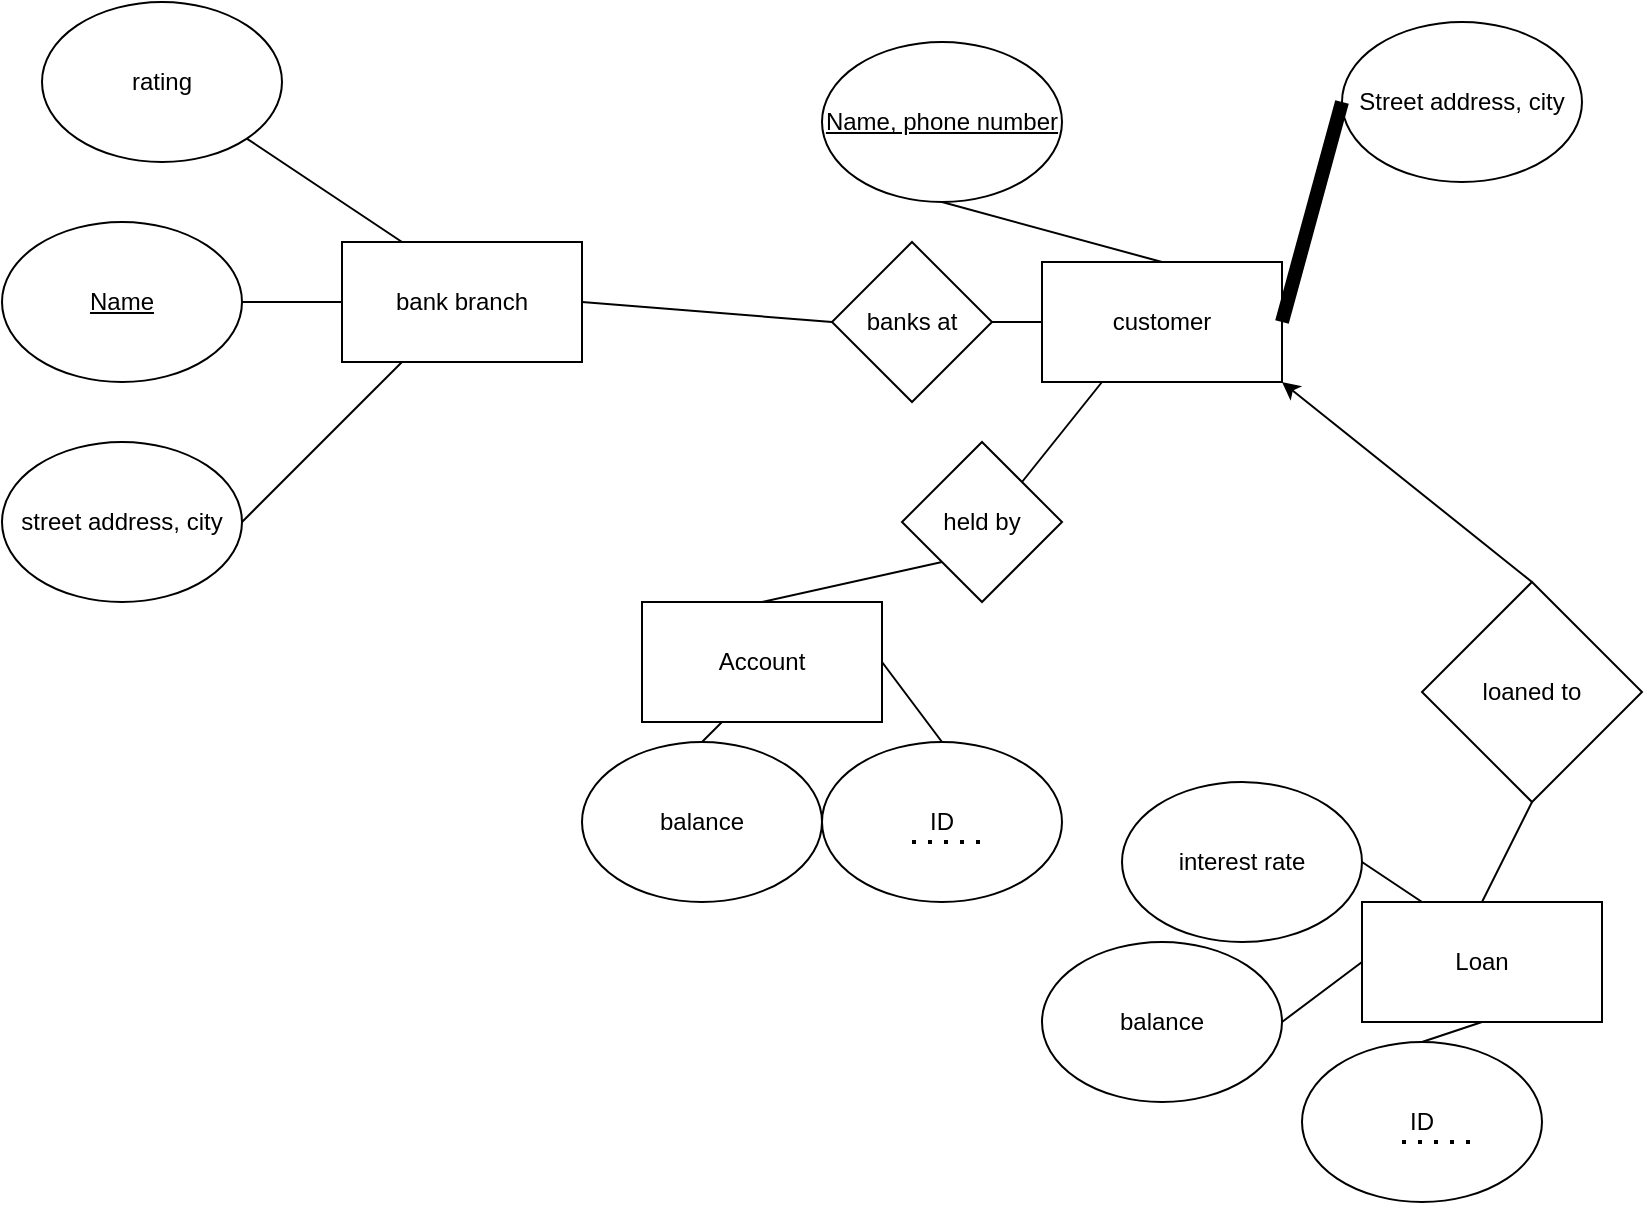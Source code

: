 <mxfile version="20.3.3" type="github">
  <diagram id="bo7FdfaivAykDiN58WE_" name="Page-1">
    <mxGraphModel dx="976" dy="577" grid="1" gridSize="10" guides="1" tooltips="1" connect="1" arrows="1" fold="1" page="1" pageScale="1" pageWidth="850" pageHeight="1100" math="0" shadow="0">
      <root>
        <mxCell id="0" />
        <mxCell id="1" parent="0" />
        <mxCell id="mB90VHelZTX61J_eRgb1-1" value="bank branch" style="rounded=0;whiteSpace=wrap;html=1;" vertex="1" parent="1">
          <mxGeometry x="180" y="140" width="120" height="60" as="geometry" />
        </mxCell>
        <mxCell id="mB90VHelZTX61J_eRgb1-2" value="street address, city" style="ellipse;whiteSpace=wrap;html=1;" vertex="1" parent="1">
          <mxGeometry x="10" y="240" width="120" height="80" as="geometry" />
        </mxCell>
        <mxCell id="mB90VHelZTX61J_eRgb1-4" value="&lt;u&gt;Name&lt;/u&gt;" style="ellipse;whiteSpace=wrap;html=1;" vertex="1" parent="1">
          <mxGeometry x="10" y="130" width="120" height="80" as="geometry" />
        </mxCell>
        <mxCell id="mB90VHelZTX61J_eRgb1-5" value="rating" style="ellipse;whiteSpace=wrap;html=1;" vertex="1" parent="1">
          <mxGeometry x="30" y="20" width="120" height="80" as="geometry" />
        </mxCell>
        <mxCell id="mB90VHelZTX61J_eRgb1-6" value="banks at" style="rhombus;whiteSpace=wrap;html=1;" vertex="1" parent="1">
          <mxGeometry x="425" y="140" width="80" height="80" as="geometry" />
        </mxCell>
        <mxCell id="mB90VHelZTX61J_eRgb1-7" value="" style="endArrow=none;html=1;rounded=0;exitX=1;exitY=1;exitDx=0;exitDy=0;entryX=0.25;entryY=0;entryDx=0;entryDy=0;" edge="1" parent="1" source="mB90VHelZTX61J_eRgb1-5" target="mB90VHelZTX61J_eRgb1-1">
          <mxGeometry width="50" height="50" relative="1" as="geometry">
            <mxPoint x="240" y="380" as="sourcePoint" />
            <mxPoint x="290" y="330" as="targetPoint" />
          </mxGeometry>
        </mxCell>
        <mxCell id="mB90VHelZTX61J_eRgb1-8" value="" style="endArrow=none;html=1;rounded=0;exitX=1;exitY=0.5;exitDx=0;exitDy=0;entryX=0.25;entryY=1;entryDx=0;entryDy=0;" edge="1" parent="1" source="mB90VHelZTX61J_eRgb1-2" target="mB90VHelZTX61J_eRgb1-1">
          <mxGeometry width="50" height="50" relative="1" as="geometry">
            <mxPoint x="235" y="460" as="sourcePoint" />
            <mxPoint x="285" y="410" as="targetPoint" />
          </mxGeometry>
        </mxCell>
        <mxCell id="mB90VHelZTX61J_eRgb1-9" value="" style="endArrow=none;html=1;rounded=0;exitX=1;exitY=0.5;exitDx=0;exitDy=0;entryX=0;entryY=0.5;entryDx=0;entryDy=0;" edge="1" parent="1" source="mB90VHelZTX61J_eRgb1-4" target="mB90VHelZTX61J_eRgb1-1">
          <mxGeometry width="50" height="50" relative="1" as="geometry">
            <mxPoint x="265" y="480" as="sourcePoint" />
            <mxPoint x="315" y="430" as="targetPoint" />
          </mxGeometry>
        </mxCell>
        <mxCell id="mB90VHelZTX61J_eRgb1-10" value="" style="endArrow=none;html=1;rounded=0;exitX=0;exitY=0.5;exitDx=0;exitDy=0;entryX=1;entryY=0.5;entryDx=0;entryDy=0;" edge="1" parent="1" source="mB90VHelZTX61J_eRgb1-6" target="mB90VHelZTX61J_eRgb1-1">
          <mxGeometry width="50" height="50" relative="1" as="geometry">
            <mxPoint x="240" y="380" as="sourcePoint" />
            <mxPoint x="290" y="330" as="targetPoint" />
          </mxGeometry>
        </mxCell>
        <mxCell id="mB90VHelZTX61J_eRgb1-11" value="customer" style="rounded=0;whiteSpace=wrap;html=1;" vertex="1" parent="1">
          <mxGeometry x="530" y="150" width="120" height="60" as="geometry" />
        </mxCell>
        <mxCell id="mB90VHelZTX61J_eRgb1-12" value="" style="endArrow=none;html=1;rounded=0;exitX=1;exitY=0.5;exitDx=0;exitDy=0;entryX=0;entryY=0.5;entryDx=0;entryDy=0;" edge="1" parent="1" source="mB90VHelZTX61J_eRgb1-6" target="mB90VHelZTX61J_eRgb1-11">
          <mxGeometry width="50" height="50" relative="1" as="geometry">
            <mxPoint x="400" y="330" as="sourcePoint" />
            <mxPoint x="450" y="280" as="targetPoint" />
          </mxGeometry>
        </mxCell>
        <mxCell id="mB90VHelZTX61J_eRgb1-13" value="&lt;u&gt;Name, phone number&lt;/u&gt;" style="ellipse;whiteSpace=wrap;html=1;" vertex="1" parent="1">
          <mxGeometry x="420" y="40" width="120" height="80" as="geometry" />
        </mxCell>
        <mxCell id="mB90VHelZTX61J_eRgb1-14" value="" style="endArrow=none;html=1;rounded=0;entryX=0.5;entryY=1;entryDx=0;entryDy=0;exitX=0.5;exitY=0;exitDx=0;exitDy=0;" edge="1" parent="1" source="mB90VHelZTX61J_eRgb1-11" target="mB90VHelZTX61J_eRgb1-13">
          <mxGeometry width="50" height="50" relative="1" as="geometry">
            <mxPoint x="400" y="330" as="sourcePoint" />
            <mxPoint x="450" y="280" as="targetPoint" />
          </mxGeometry>
        </mxCell>
        <mxCell id="mB90VHelZTX61J_eRgb1-15" value="Street address, city" style="ellipse;whiteSpace=wrap;html=1;" vertex="1" parent="1">
          <mxGeometry x="680" y="30" width="120" height="80" as="geometry" />
        </mxCell>
        <mxCell id="mB90VHelZTX61J_eRgb1-16" value="" style="endArrow=none;html=1;rounded=0;entryX=0;entryY=0.5;entryDx=0;entryDy=0;exitX=1;exitY=0.5;exitDx=0;exitDy=0;strokeColor=default;strokeWidth=7;" edge="1" parent="1" source="mB90VHelZTX61J_eRgb1-11" target="mB90VHelZTX61J_eRgb1-15">
          <mxGeometry width="50" height="50" relative="1" as="geometry">
            <mxPoint x="400" y="330" as="sourcePoint" />
            <mxPoint x="450" y="280" as="targetPoint" />
          </mxGeometry>
        </mxCell>
        <mxCell id="mB90VHelZTX61J_eRgb1-17" value="Account" style="rounded=0;whiteSpace=wrap;html=1;" vertex="1" parent="1">
          <mxGeometry x="330" y="320" width="120" height="60" as="geometry" />
        </mxCell>
        <mxCell id="mB90VHelZTX61J_eRgb1-18" value="Loan" style="rounded=0;whiteSpace=wrap;html=1;" vertex="1" parent="1">
          <mxGeometry x="690" y="470" width="120" height="60" as="geometry" />
        </mxCell>
        <mxCell id="mB90VHelZTX61J_eRgb1-19" value="balance" style="ellipse;whiteSpace=wrap;html=1;" vertex="1" parent="1">
          <mxGeometry x="300" y="390" width="120" height="80" as="geometry" />
        </mxCell>
        <mxCell id="mB90VHelZTX61J_eRgb1-20" value="ID" style="ellipse;whiteSpace=wrap;html=1;" vertex="1" parent="1">
          <mxGeometry x="420" y="390" width="120" height="80" as="geometry" />
        </mxCell>
        <mxCell id="mB90VHelZTX61J_eRgb1-22" value="ID" style="ellipse;whiteSpace=wrap;html=1;" vertex="1" parent="1">
          <mxGeometry x="660" y="540" width="120" height="80" as="geometry" />
        </mxCell>
        <mxCell id="mB90VHelZTX61J_eRgb1-23" value="interest rate" style="ellipse;whiteSpace=wrap;html=1;" vertex="1" parent="1">
          <mxGeometry x="570" y="410" width="120" height="80" as="geometry" />
        </mxCell>
        <mxCell id="mB90VHelZTX61J_eRgb1-24" value="balance" style="ellipse;whiteSpace=wrap;html=1;" vertex="1" parent="1">
          <mxGeometry x="530" y="490" width="120" height="80" as="geometry" />
        </mxCell>
        <mxCell id="mB90VHelZTX61J_eRgb1-26" value="loaned to" style="rhombus;whiteSpace=wrap;html=1;" vertex="1" parent="1">
          <mxGeometry x="720" y="310" width="110" height="110" as="geometry" />
        </mxCell>
        <mxCell id="mB90VHelZTX61J_eRgb1-27" value="" style="endArrow=none;html=1;rounded=0;strokeColor=default;strokeWidth=1;exitX=1;exitY=0.5;exitDx=0;exitDy=0;entryX=0.25;entryY=0;entryDx=0;entryDy=0;" edge="1" parent="1" source="mB90VHelZTX61J_eRgb1-23" target="mB90VHelZTX61J_eRgb1-18">
          <mxGeometry width="50" height="50" relative="1" as="geometry">
            <mxPoint x="860" y="390" as="sourcePoint" />
            <mxPoint x="910" y="340" as="targetPoint" />
          </mxGeometry>
        </mxCell>
        <mxCell id="mB90VHelZTX61J_eRgb1-28" value="" style="endArrow=none;html=1;rounded=0;strokeColor=default;strokeWidth=1;exitX=1;exitY=0.5;exitDx=0;exitDy=0;" edge="1" parent="1" source="mB90VHelZTX61J_eRgb1-24">
          <mxGeometry width="50" height="50" relative="1" as="geometry">
            <mxPoint x="860" y="390" as="sourcePoint" />
            <mxPoint x="690" y="500" as="targetPoint" />
          </mxGeometry>
        </mxCell>
        <mxCell id="mB90VHelZTX61J_eRgb1-29" value="" style="endArrow=none;html=1;rounded=0;strokeColor=default;strokeWidth=1;exitX=0.5;exitY=0;exitDx=0;exitDy=0;entryX=0.5;entryY=1;entryDx=0;entryDy=0;" edge="1" parent="1" source="mB90VHelZTX61J_eRgb1-22" target="mB90VHelZTX61J_eRgb1-18">
          <mxGeometry width="50" height="50" relative="1" as="geometry">
            <mxPoint x="860" y="390" as="sourcePoint" />
            <mxPoint x="910" y="340" as="targetPoint" />
          </mxGeometry>
        </mxCell>
        <mxCell id="mB90VHelZTX61J_eRgb1-30" value="" style="endArrow=none;html=1;rounded=0;strokeColor=default;strokeWidth=1;exitX=0.5;exitY=0;exitDx=0;exitDy=0;entryX=0.5;entryY=1;entryDx=0;entryDy=0;" edge="1" parent="1" source="mB90VHelZTX61J_eRgb1-18" target="mB90VHelZTX61J_eRgb1-26">
          <mxGeometry width="50" height="50" relative="1" as="geometry">
            <mxPoint x="860" y="390" as="sourcePoint" />
            <mxPoint x="910" y="340" as="targetPoint" />
          </mxGeometry>
        </mxCell>
        <mxCell id="mB90VHelZTX61J_eRgb1-31" value="" style="endArrow=classic;html=1;rounded=0;strokeColor=default;strokeWidth=1;exitX=0.5;exitY=0;exitDx=0;exitDy=0;entryX=1;entryY=1;entryDx=0;entryDy=0;" edge="1" parent="1" source="mB90VHelZTX61J_eRgb1-26" target="mB90VHelZTX61J_eRgb1-11">
          <mxGeometry width="50" height="50" relative="1" as="geometry">
            <mxPoint x="400" y="350" as="sourcePoint" />
            <mxPoint x="450" y="300" as="targetPoint" />
          </mxGeometry>
        </mxCell>
        <mxCell id="mB90VHelZTX61J_eRgb1-32" value="" style="endArrow=none;html=1;rounded=0;strokeColor=default;strokeWidth=1;exitX=0.5;exitY=0;exitDx=0;exitDy=0;" edge="1" parent="1" source="mB90VHelZTX61J_eRgb1-19">
          <mxGeometry width="50" height="50" relative="1" as="geometry">
            <mxPoint x="400" y="350" as="sourcePoint" />
            <mxPoint x="370" y="380" as="targetPoint" />
          </mxGeometry>
        </mxCell>
        <mxCell id="mB90VHelZTX61J_eRgb1-33" value="" style="endArrow=none;html=1;rounded=0;strokeColor=default;strokeWidth=1;exitX=0.5;exitY=0;exitDx=0;exitDy=0;entryX=1;entryY=0.5;entryDx=0;entryDy=0;" edge="1" parent="1" source="mB90VHelZTX61J_eRgb1-20" target="mB90VHelZTX61J_eRgb1-17">
          <mxGeometry width="50" height="50" relative="1" as="geometry">
            <mxPoint x="400" y="350" as="sourcePoint" />
            <mxPoint x="450" y="300" as="targetPoint" />
          </mxGeometry>
        </mxCell>
        <mxCell id="mB90VHelZTX61J_eRgb1-37" value="" style="endArrow=none;dashed=1;html=1;dashPattern=1 3;strokeWidth=2;rounded=0;strokeColor=default;" edge="1" parent="1">
          <mxGeometry width="50" height="50" relative="1" as="geometry">
            <mxPoint x="465" y="440" as="sourcePoint" />
            <mxPoint x="505" y="440" as="targetPoint" />
          </mxGeometry>
        </mxCell>
        <mxCell id="mB90VHelZTX61J_eRgb1-38" value="" style="endArrow=none;dashed=1;html=1;dashPattern=1 3;strokeWidth=2;rounded=0;strokeColor=default;" edge="1" parent="1">
          <mxGeometry width="50" height="50" relative="1" as="geometry">
            <mxPoint x="710" y="590" as="sourcePoint" />
            <mxPoint x="750" y="590" as="targetPoint" />
          </mxGeometry>
        </mxCell>
        <mxCell id="mB90VHelZTX61J_eRgb1-39" value="held by" style="rhombus;whiteSpace=wrap;html=1;" vertex="1" parent="1">
          <mxGeometry x="460" y="240" width="80" height="80" as="geometry" />
        </mxCell>
        <mxCell id="mB90VHelZTX61J_eRgb1-40" value="" style="endArrow=none;html=1;rounded=0;strokeColor=default;strokeWidth=1;exitX=0.5;exitY=0;exitDx=0;exitDy=0;entryX=0;entryY=1;entryDx=0;entryDy=0;" edge="1" parent="1" source="mB90VHelZTX61J_eRgb1-17" target="mB90VHelZTX61J_eRgb1-39">
          <mxGeometry width="50" height="50" relative="1" as="geometry">
            <mxPoint x="400" y="350" as="sourcePoint" />
            <mxPoint x="450" y="300" as="targetPoint" />
          </mxGeometry>
        </mxCell>
        <mxCell id="mB90VHelZTX61J_eRgb1-41" value="" style="endArrow=none;html=1;rounded=0;strokeColor=default;strokeWidth=1;exitX=1;exitY=0;exitDx=0;exitDy=0;entryX=0.25;entryY=1;entryDx=0;entryDy=0;" edge="1" parent="1" source="mB90VHelZTX61J_eRgb1-39" target="mB90VHelZTX61J_eRgb1-11">
          <mxGeometry width="50" height="50" relative="1" as="geometry">
            <mxPoint x="400" y="350" as="sourcePoint" />
            <mxPoint x="450" y="300" as="targetPoint" />
          </mxGeometry>
        </mxCell>
      </root>
    </mxGraphModel>
  </diagram>
</mxfile>
